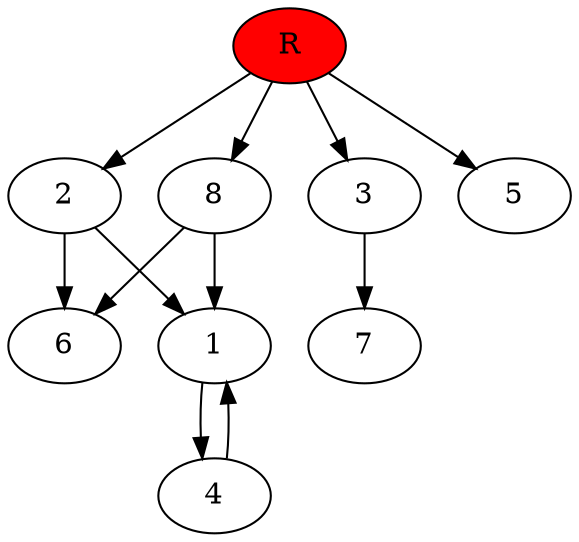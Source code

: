 digraph prb8491 {
	1
	2
	3
	4
	5
	6
	7
	8
	R [fillcolor="#ff0000" style=filled]
	1 -> 4
	2 -> 1
	2 -> 6
	3 -> 7
	4 -> 1
	8 -> 1
	8 -> 6
	R -> 2
	R -> 3
	R -> 5
	R -> 8
}
